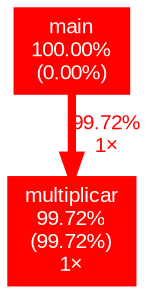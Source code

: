 digraph {
	graph [fontname=Arial, nodesep=0.125, ranksep=0.25];
	node [fontcolor=white, fontname=Arial, height=0, shape=box, style=filled, width=0];
	edge [fontname=Arial];
	1 [color="#ff0000", fontcolor="#ffffff", fontsize="10.00", label="main\n100.00%\n(0.00%)"];
	1 -> 2 [arrowsize="1.00", color="#ff0300", fontcolor="#ff0300", fontsize="10.00", label="99.72%\n1×", labeldistance="3.99", penwidth="3.99"];
	2 [color="#ff0300", fontcolor="#ffffff", fontsize="10.00", label="multiplicar\n99.72%\n(99.72%)\n1×"];
}
